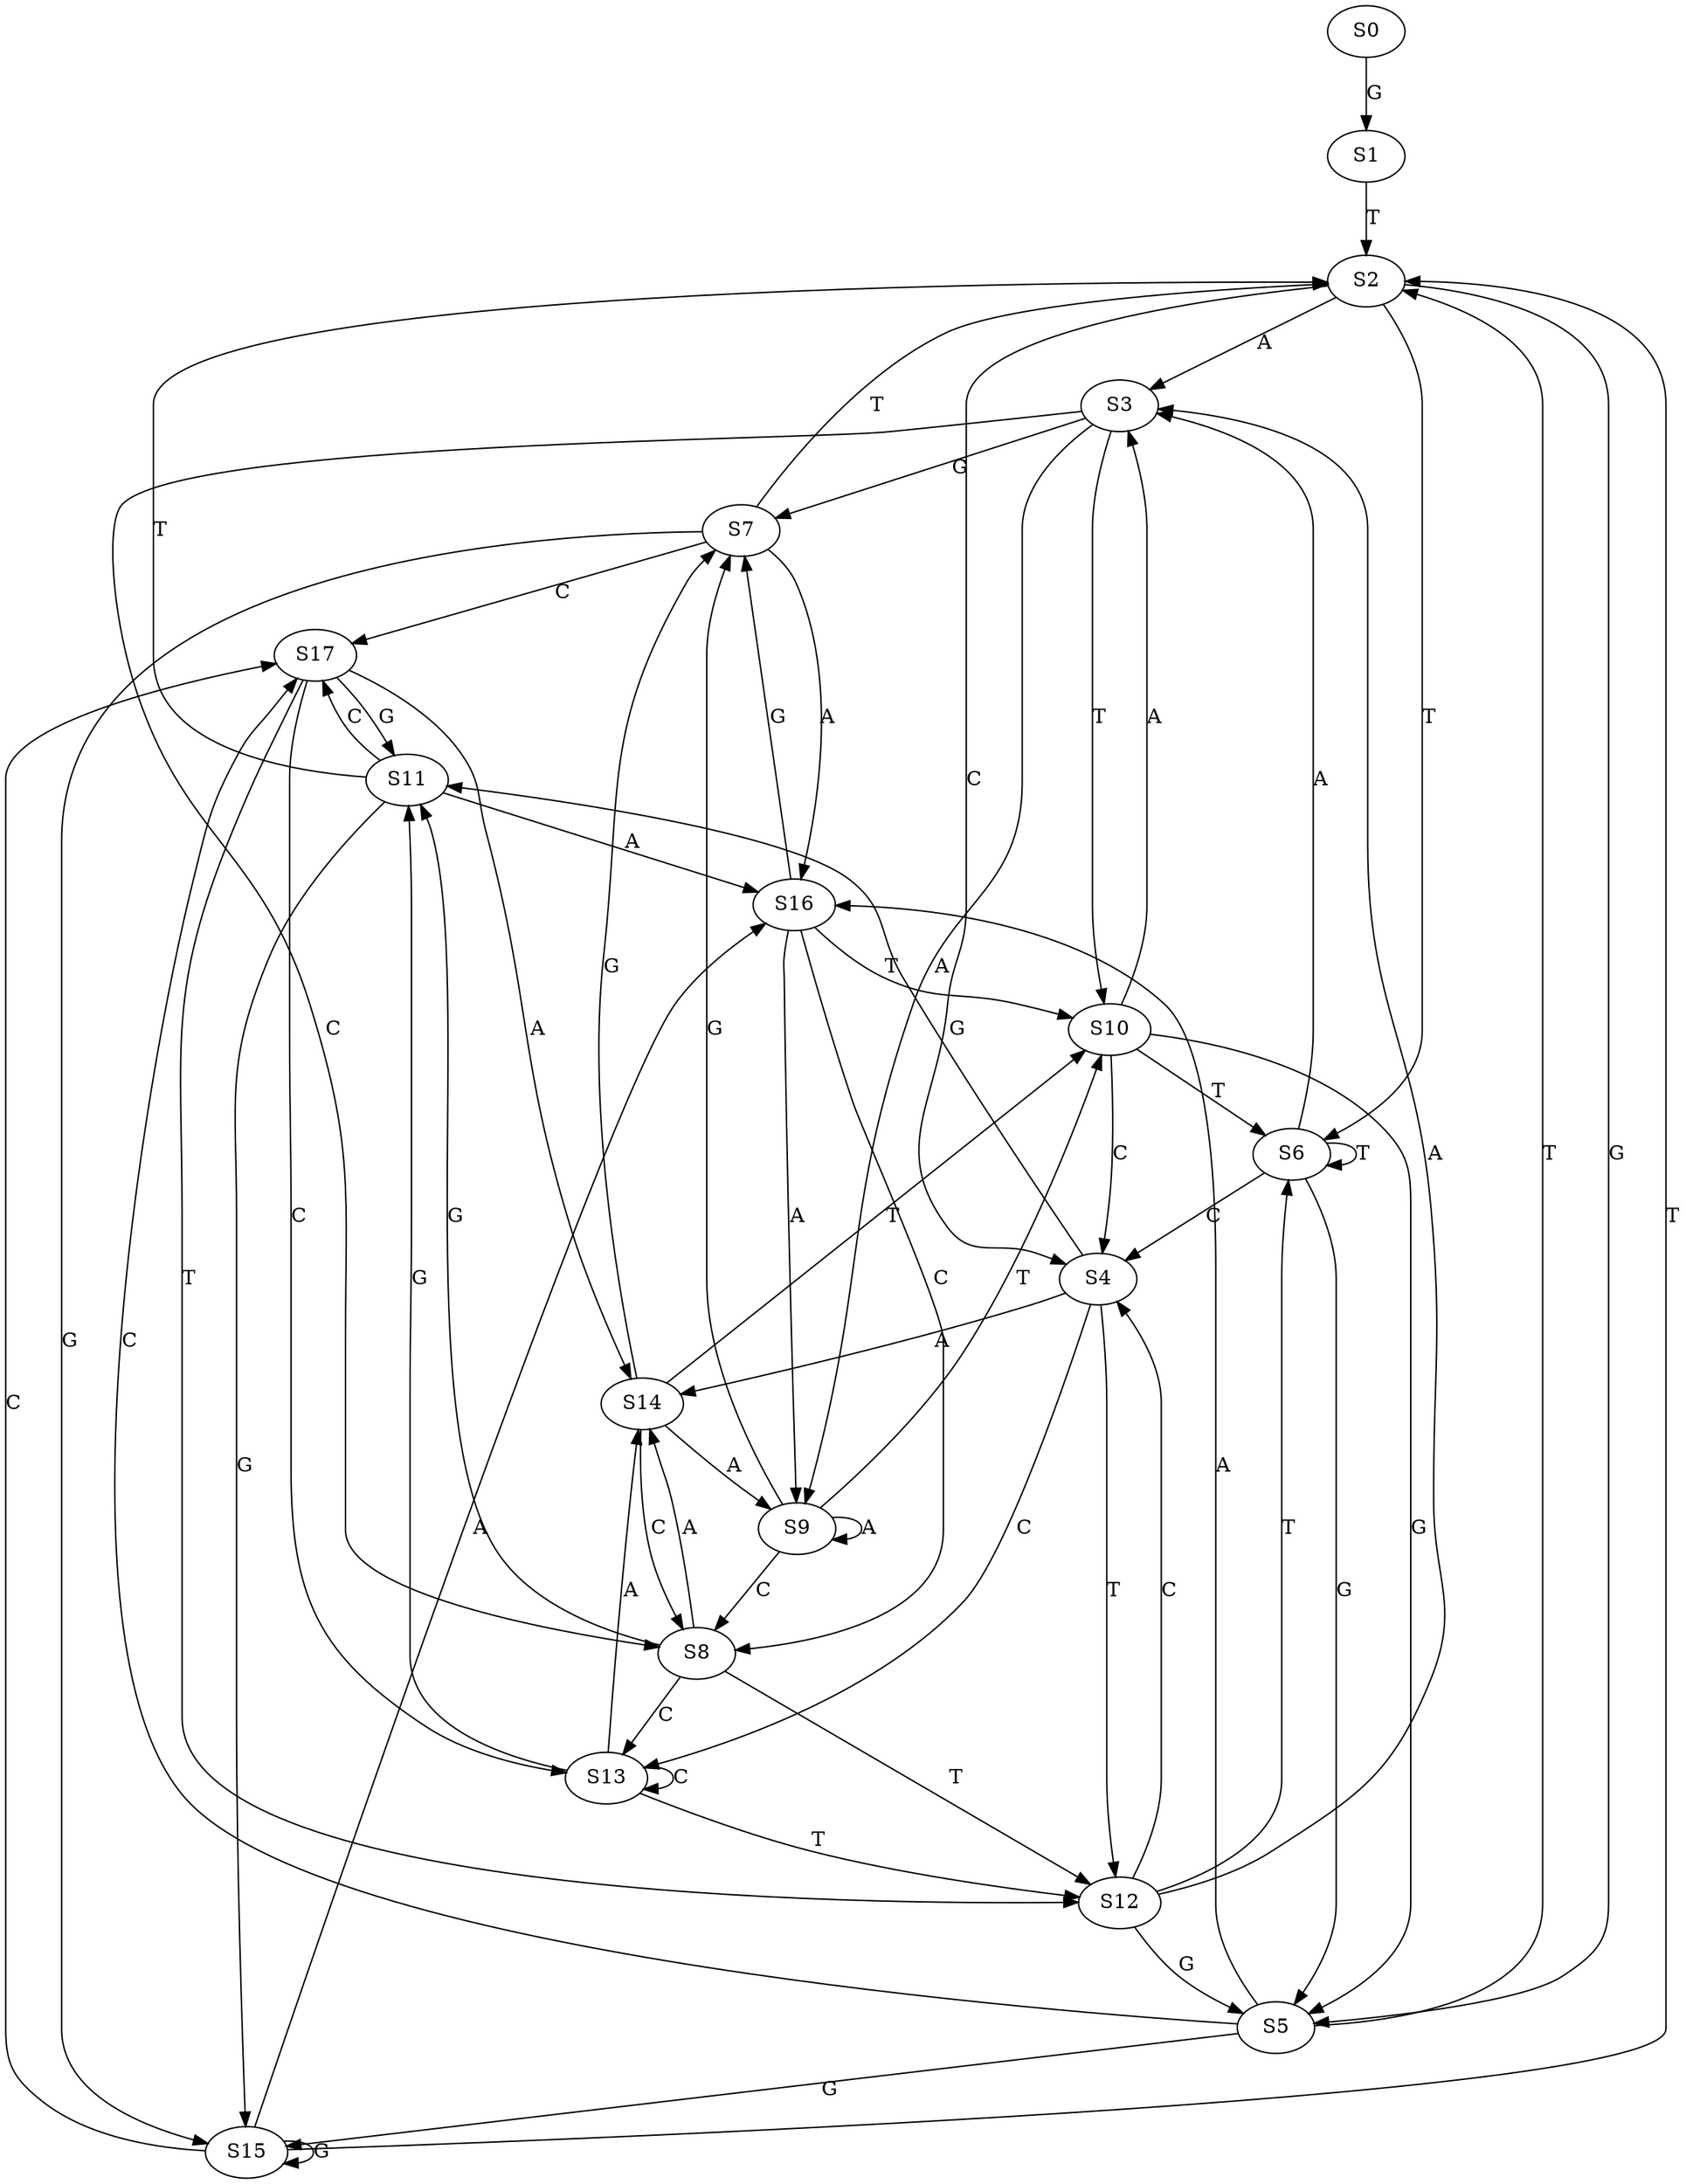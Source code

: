 strict digraph  {
	S0 -> S1 [ label = G ];
	S1 -> S2 [ label = T ];
	S2 -> S3 [ label = A ];
	S2 -> S4 [ label = C ];
	S2 -> S5 [ label = G ];
	S2 -> S6 [ label = T ];
	S3 -> S7 [ label = G ];
	S3 -> S8 [ label = C ];
	S3 -> S9 [ label = A ];
	S3 -> S10 [ label = T ];
	S4 -> S11 [ label = G ];
	S4 -> S12 [ label = T ];
	S4 -> S13 [ label = C ];
	S4 -> S14 [ label = A ];
	S5 -> S15 [ label = G ];
	S5 -> S16 [ label = A ];
	S5 -> S2 [ label = T ];
	S5 -> S17 [ label = C ];
	S6 -> S4 [ label = C ];
	S6 -> S5 [ label = G ];
	S6 -> S3 [ label = A ];
	S6 -> S6 [ label = T ];
	S7 -> S2 [ label = T ];
	S7 -> S15 [ label = G ];
	S7 -> S16 [ label = A ];
	S7 -> S17 [ label = C ];
	S8 -> S14 [ label = A ];
	S8 -> S13 [ label = C ];
	S8 -> S12 [ label = T ];
	S8 -> S11 [ label = G ];
	S9 -> S7 [ label = G ];
	S9 -> S10 [ label = T ];
	S9 -> S9 [ label = A ];
	S9 -> S8 [ label = C ];
	S10 -> S6 [ label = T ];
	S10 -> S3 [ label = A ];
	S10 -> S5 [ label = G ];
	S10 -> S4 [ label = C ];
	S11 -> S2 [ label = T ];
	S11 -> S16 [ label = A ];
	S11 -> S15 [ label = G ];
	S11 -> S17 [ label = C ];
	S12 -> S4 [ label = C ];
	S12 -> S6 [ label = T ];
	S12 -> S3 [ label = A ];
	S12 -> S5 [ label = G ];
	S13 -> S11 [ label = G ];
	S13 -> S14 [ label = A ];
	S13 -> S12 [ label = T ];
	S13 -> S13 [ label = C ];
	S14 -> S7 [ label = G ];
	S14 -> S8 [ label = C ];
	S14 -> S9 [ label = A ];
	S14 -> S10 [ label = T ];
	S15 -> S17 [ label = C ];
	S15 -> S2 [ label = T ];
	S15 -> S16 [ label = A ];
	S15 -> S15 [ label = G ];
	S16 -> S10 [ label = T ];
	S16 -> S7 [ label = G ];
	S16 -> S9 [ label = A ];
	S16 -> S8 [ label = C ];
	S17 -> S12 [ label = T ];
	S17 -> S11 [ label = G ];
	S17 -> S14 [ label = A ];
	S17 -> S13 [ label = C ];
}
